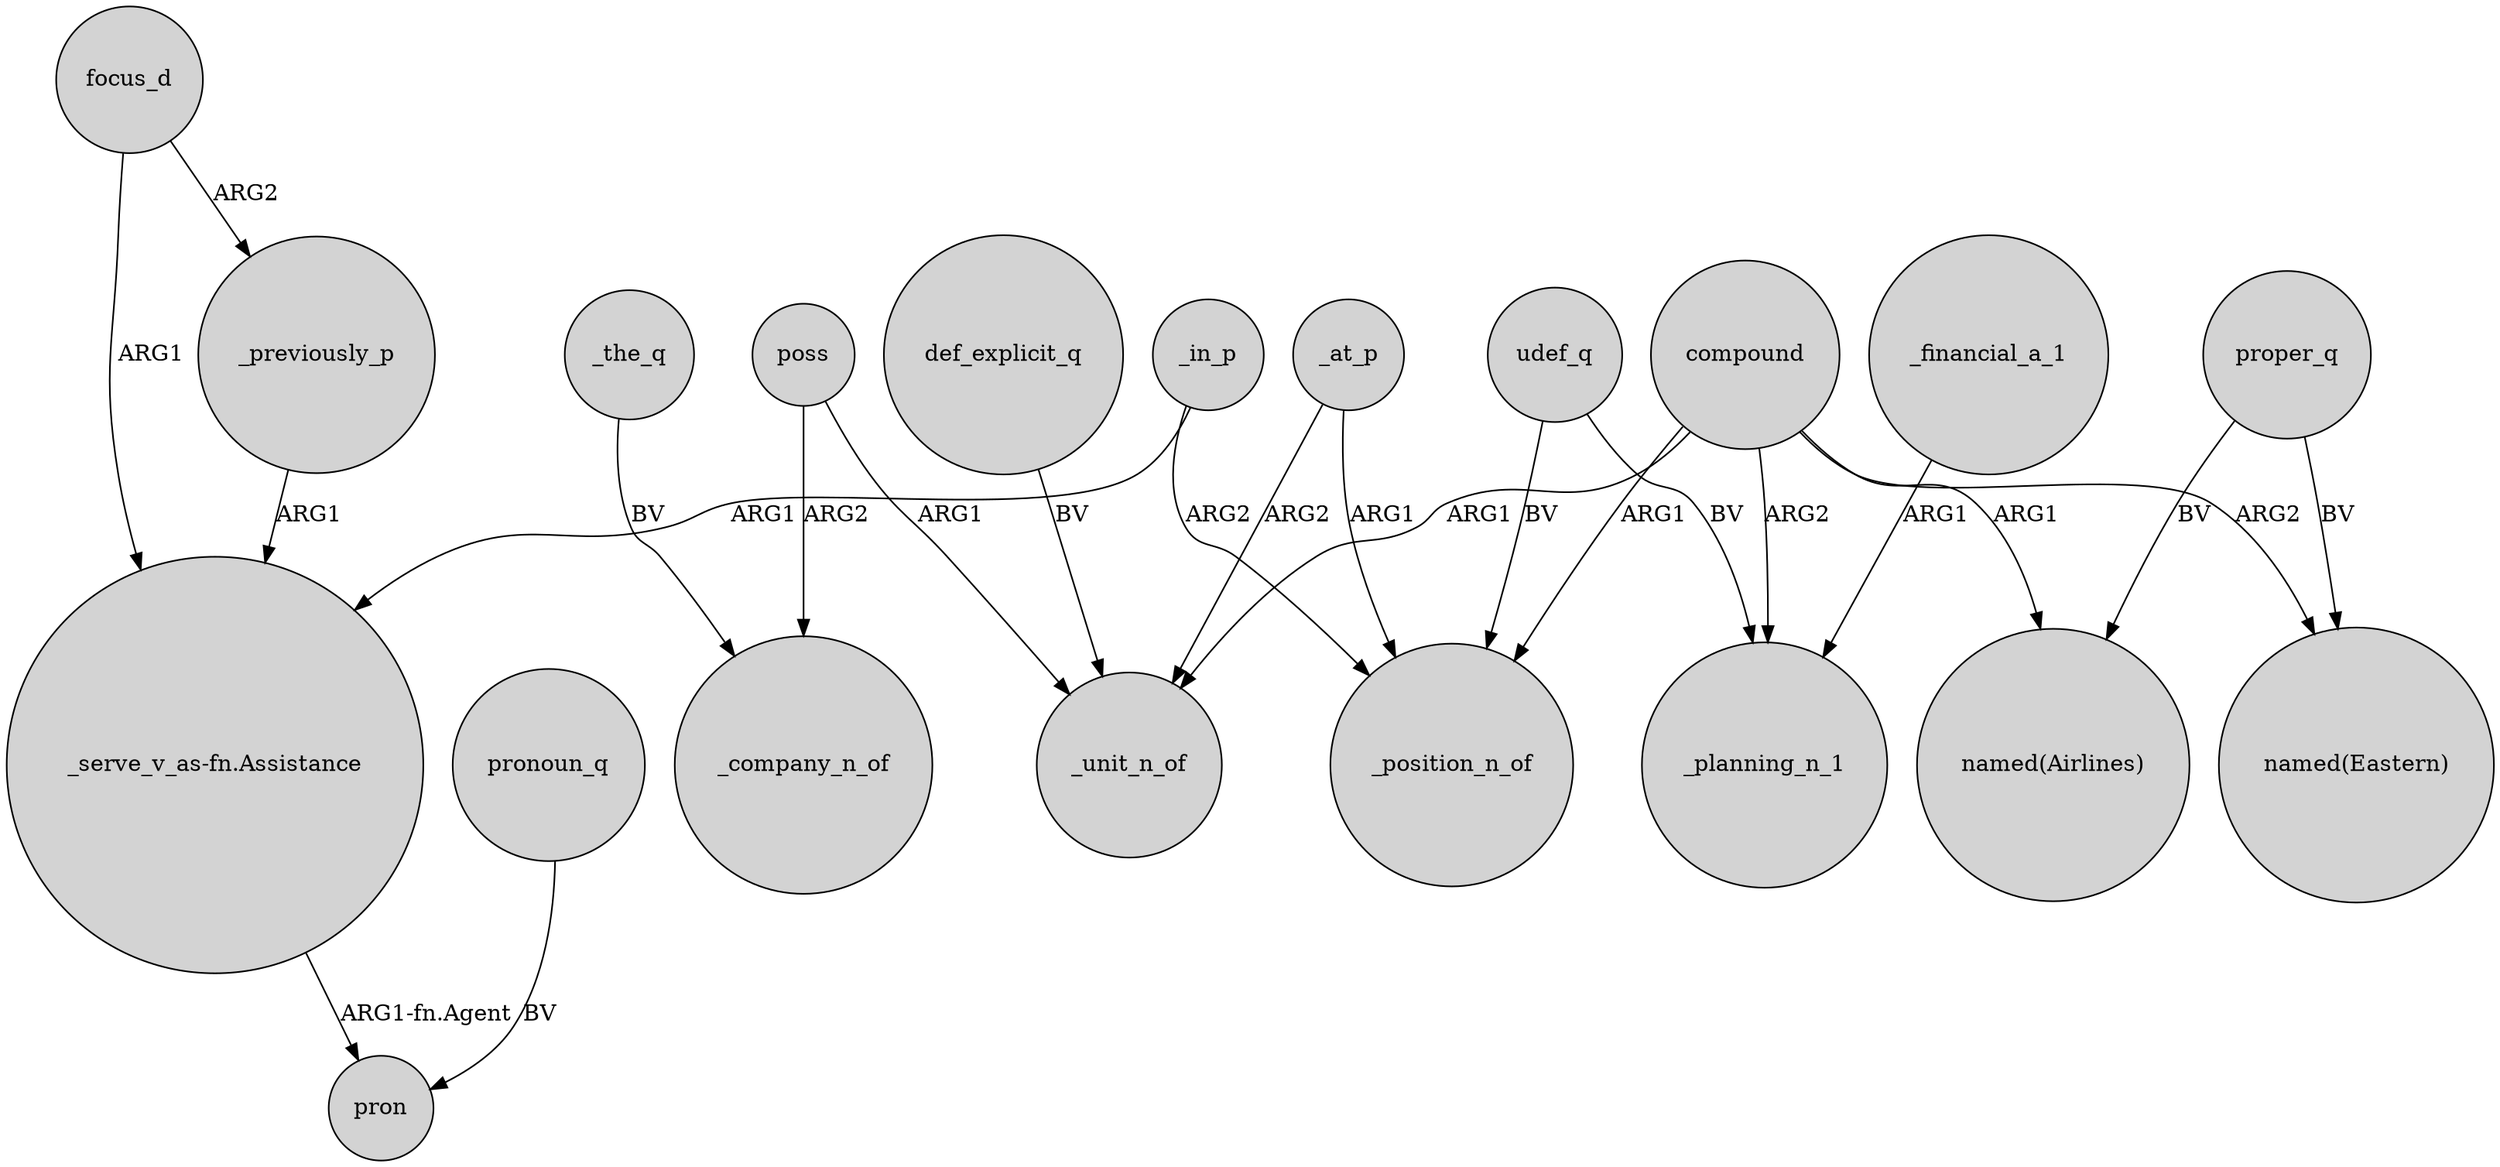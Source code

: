 digraph {
	node [shape=circle style=filled]
	"_serve_v_as-fn.Assistance" -> pron [label="ARG1-fn.Agent"]
	def_explicit_q -> _unit_n_of [label=BV]
	compound -> _unit_n_of [label=ARG1]
	_in_p -> "_serve_v_as-fn.Assistance" [label=ARG1]
	udef_q -> _planning_n_1 [label=BV]
	focus_d -> "_serve_v_as-fn.Assistance" [label=ARG1]
	compound -> "named(Eastern)" [label=ARG2]
	_financial_a_1 -> _planning_n_1 [label=ARG1]
	focus_d -> _previously_p [label=ARG2]
	compound -> "named(Airlines)" [label=ARG1]
	_in_p -> _position_n_of [label=ARG2]
	proper_q -> "named(Eastern)" [label=BV]
	_the_q -> _company_n_of [label=BV]
	_previously_p -> "_serve_v_as-fn.Assistance" [label=ARG1]
	pronoun_q -> pron [label=BV]
	poss -> _unit_n_of [label=ARG1]
	_at_p -> _unit_n_of [label=ARG2]
	compound -> _position_n_of [label=ARG1]
	compound -> _planning_n_1 [label=ARG2]
	proper_q -> "named(Airlines)" [label=BV]
	poss -> _company_n_of [label=ARG2]
	udef_q -> _position_n_of [label=BV]
	_at_p -> _position_n_of [label=ARG1]
}
